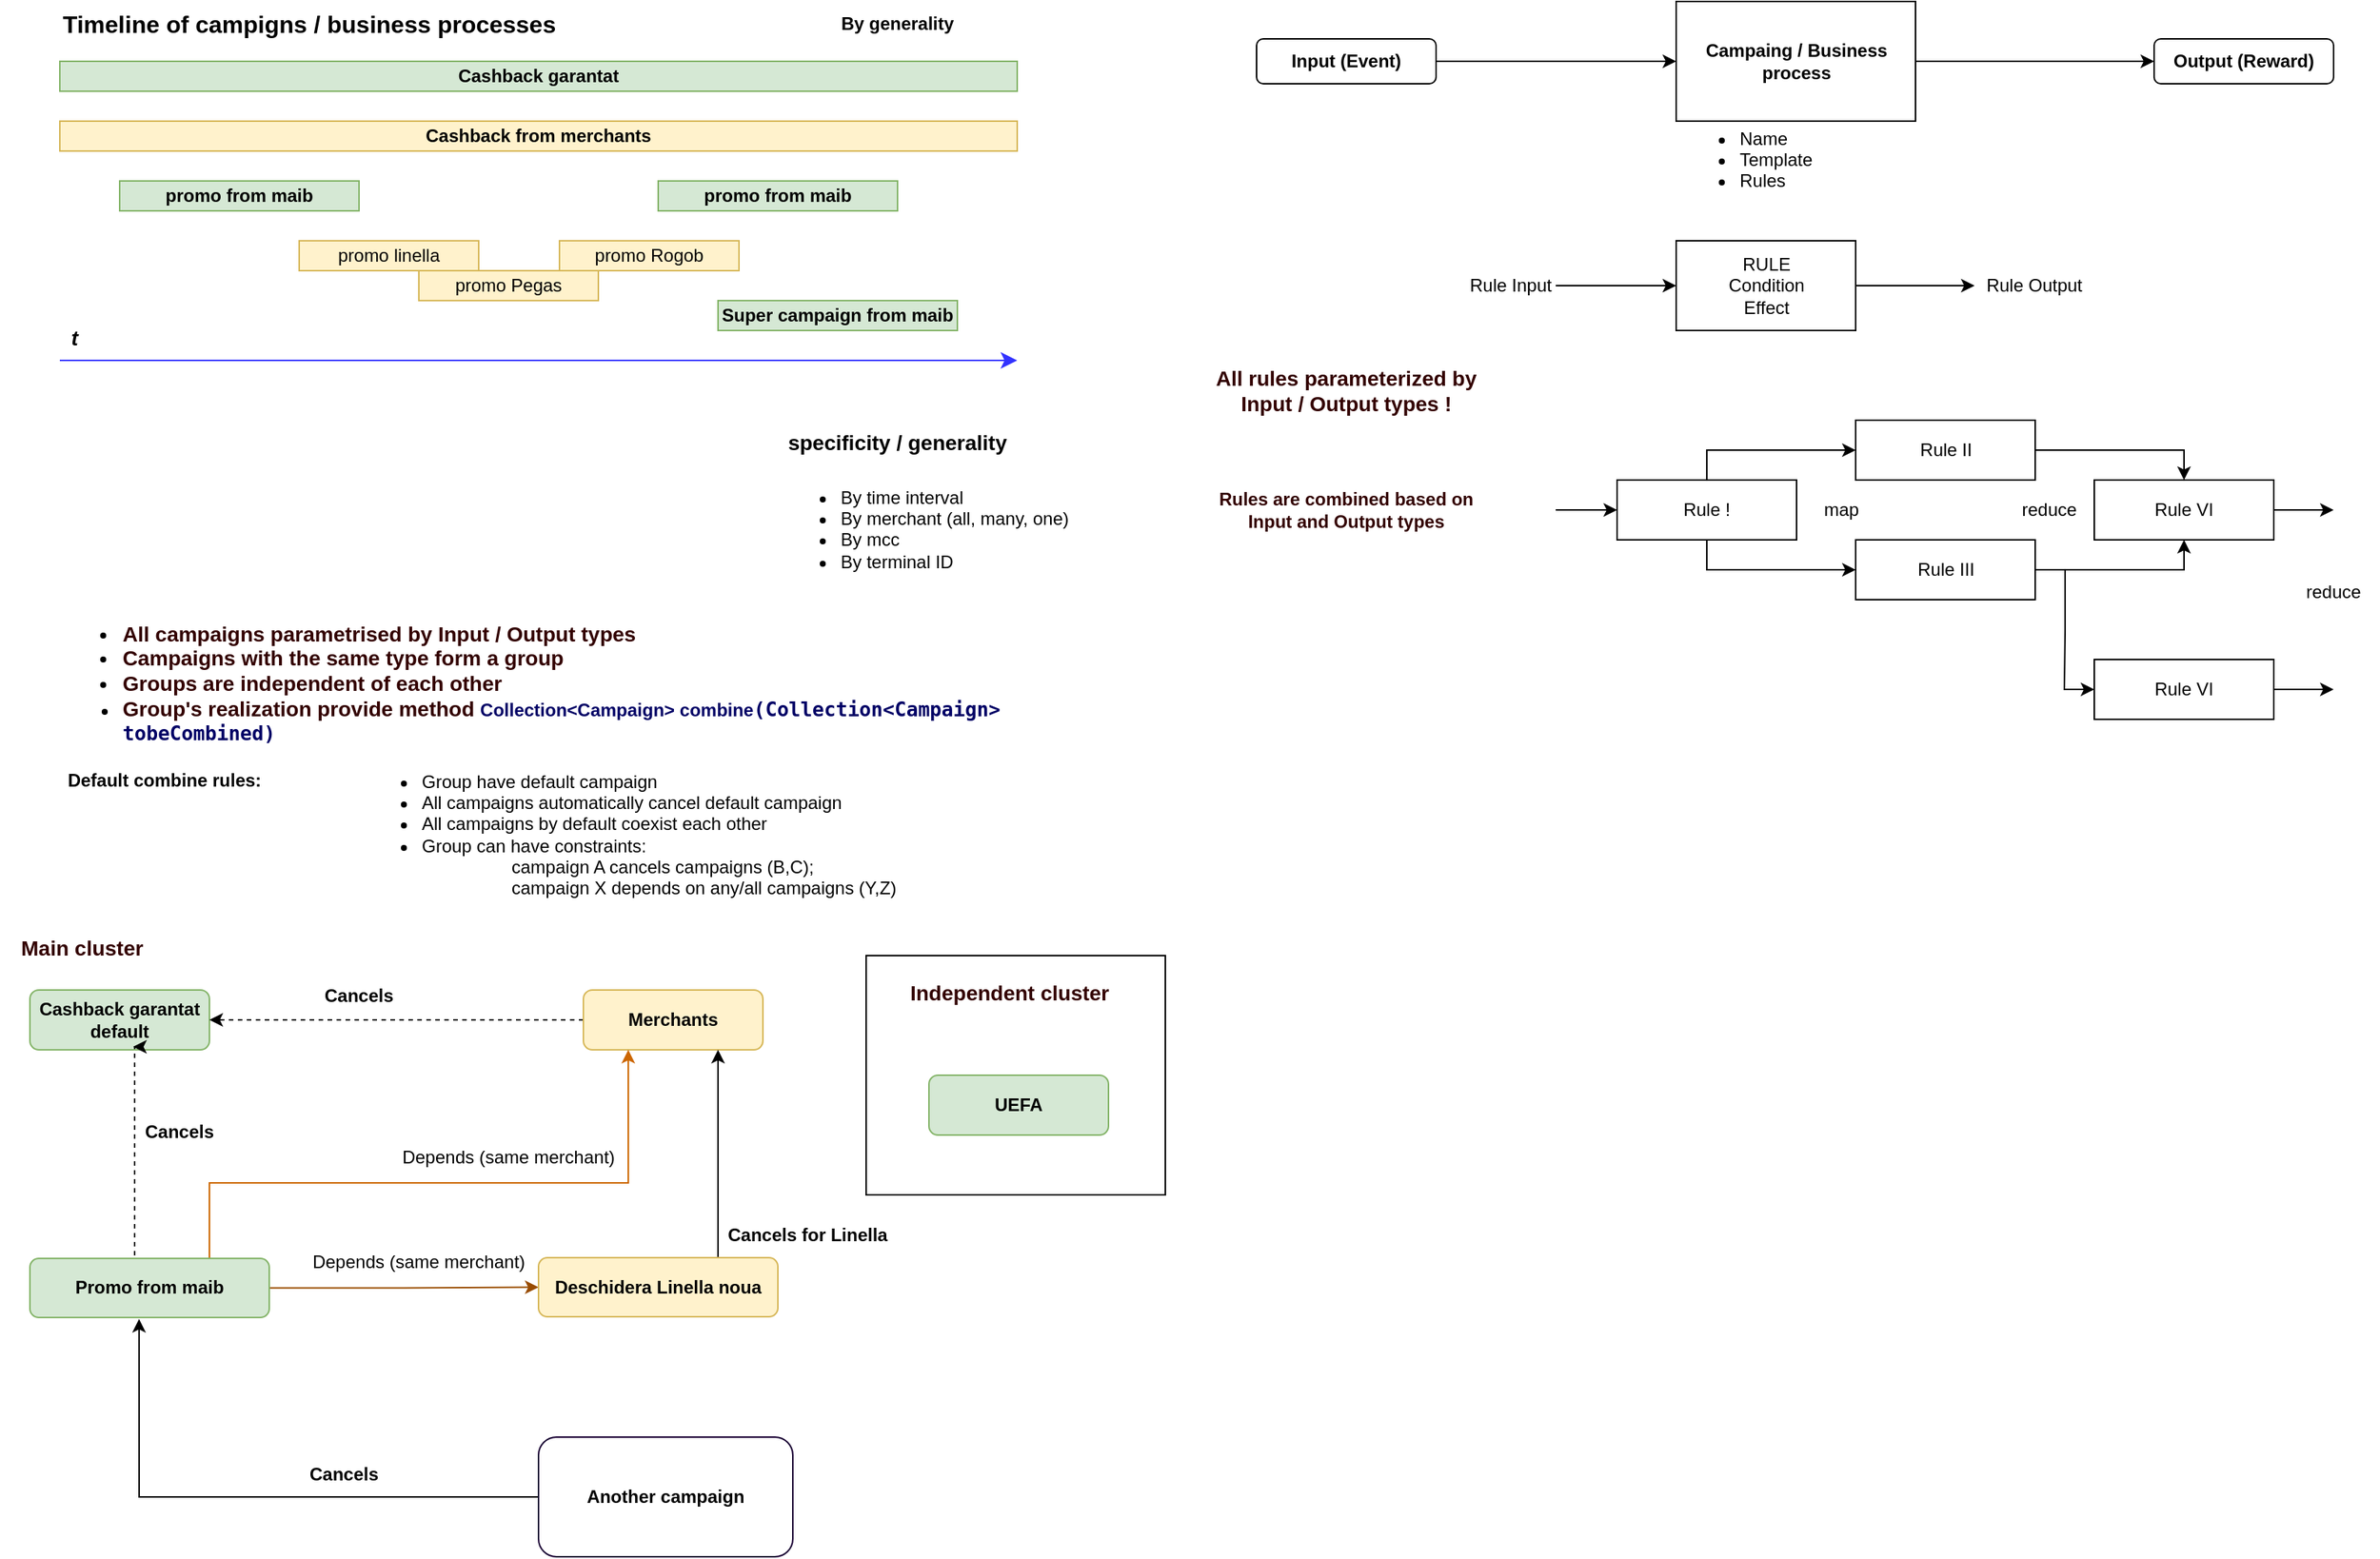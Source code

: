 <mxfile version="21.2.3" type="github">
  <diagram name="Страница 1" id="YVO7yBQdUToCooKlwACB">
    <mxGraphModel dx="1434" dy="796" grid="1" gridSize="10" guides="1" tooltips="1" connect="1" arrows="1" fold="1" page="1" pageScale="1" pageWidth="827" pageHeight="1169" math="0" shadow="0">
      <root>
        <mxCell id="0" />
        <mxCell id="1" parent="0" />
        <mxCell id="iBNtOLJXSLs2kxBYLgRO-43" value="" style="rounded=0;whiteSpace=wrap;html=1;" parent="1" vertex="1">
          <mxGeometry x="619" y="678" width="200" height="160" as="geometry" />
        </mxCell>
        <mxCell id="iBNtOLJXSLs2kxBYLgRO-1" value="&lt;b&gt;Cashback garantat&lt;/b&gt;" style="rounded=0;whiteSpace=wrap;html=1;fillColor=#d5e8d4;strokeColor=#82b366;" parent="1" vertex="1">
          <mxGeometry x="80" y="80" width="640" height="20" as="geometry" />
        </mxCell>
        <mxCell id="iBNtOLJXSLs2kxBYLgRO-2" value="&lt;b&gt;&lt;font style=&quot;font-size: 16px;&quot;&gt;Timeline of campigns / business processes&lt;/font&gt;&lt;/b&gt;" style="text;html=1;strokeColor=none;fillColor=none;align=left;verticalAlign=middle;whiteSpace=wrap;rounded=0;" parent="1" vertex="1">
          <mxGeometry x="80" y="40" width="340" height="30" as="geometry" />
        </mxCell>
        <mxCell id="iBNtOLJXSLs2kxBYLgRO-3" value="&lt;b&gt;By generality&lt;/b&gt;" style="text;html=1;strokeColor=none;fillColor=none;align=center;verticalAlign=middle;whiteSpace=wrap;rounded=0;" parent="1" vertex="1">
          <mxGeometry x="560" y="40" width="160" height="30" as="geometry" />
        </mxCell>
        <mxCell id="iBNtOLJXSLs2kxBYLgRO-4" value="&lt;b&gt;Cashback from merchants&lt;/b&gt;" style="rounded=0;whiteSpace=wrap;html=1;fillColor=#fff2cc;strokeColor=#d6b656;" parent="1" vertex="1">
          <mxGeometry x="80" y="120" width="640" height="20" as="geometry" />
        </mxCell>
        <mxCell id="iBNtOLJXSLs2kxBYLgRO-5" value="&lt;b&gt;promo from maib&lt;/b&gt;" style="rounded=0;whiteSpace=wrap;html=1;fillColor=#d5e8d4;strokeColor=#82b366;" parent="1" vertex="1">
          <mxGeometry x="120" y="160" width="160" height="20" as="geometry" />
        </mxCell>
        <mxCell id="iBNtOLJXSLs2kxBYLgRO-6" value="&lt;b&gt;promo from maib&lt;/b&gt;" style="rounded=0;whiteSpace=wrap;html=1;fillColor=#d5e8d4;strokeColor=#82b366;" parent="1" vertex="1">
          <mxGeometry x="480" y="160" width="160" height="20" as="geometry" />
        </mxCell>
        <mxCell id="iBNtOLJXSLs2kxBYLgRO-7" value="" style="edgeStyle=elbowEdgeStyle;elbow=horizontal;endArrow=classic;html=1;curved=0;rounded=0;endSize=8;startSize=8;strokeColor=#3333FF;" parent="1" edge="1">
          <mxGeometry width="50" height="50" relative="1" as="geometry">
            <mxPoint x="80" y="280" as="sourcePoint" />
            <mxPoint x="720" y="280" as="targetPoint" />
          </mxGeometry>
        </mxCell>
        <mxCell id="iBNtOLJXSLs2kxBYLgRO-8" value="&lt;b&gt;&lt;i&gt;&lt;font style=&quot;font-size: 14px;&quot;&gt;t&lt;/font&gt;&lt;/i&gt;&lt;/b&gt;" style="text;html=1;strokeColor=none;fillColor=none;align=center;verticalAlign=middle;whiteSpace=wrap;rounded=0;" parent="1" vertex="1">
          <mxGeometry x="80" y="250" width="20" height="30" as="geometry" />
        </mxCell>
        <mxCell id="iBNtOLJXSLs2kxBYLgRO-9" value="promo linella" style="rounded=0;whiteSpace=wrap;html=1;fillColor=#fff2cc;strokeColor=#d6b656;" parent="1" vertex="1">
          <mxGeometry x="240" y="200" width="120" height="20" as="geometry" />
        </mxCell>
        <mxCell id="iBNtOLJXSLs2kxBYLgRO-10" value="promo Pegas" style="rounded=0;whiteSpace=wrap;html=1;fillColor=#fff2cc;strokeColor=#d6b656;" parent="1" vertex="1">
          <mxGeometry x="320" y="220" width="120" height="20" as="geometry" />
        </mxCell>
        <mxCell id="iBNtOLJXSLs2kxBYLgRO-11" value="promo Rogob" style="rounded=0;whiteSpace=wrap;html=1;fillColor=#fff2cc;strokeColor=#d6b656;" parent="1" vertex="1">
          <mxGeometry x="414" y="200" width="120" height="20" as="geometry" />
        </mxCell>
        <mxCell id="iBNtOLJXSLs2kxBYLgRO-12" value="&lt;b&gt;Super campaign from maib&lt;/b&gt;" style="rounded=0;whiteSpace=wrap;html=1;fillColor=#d5e8d4;strokeColor=#82b366;" parent="1" vertex="1">
          <mxGeometry x="520" y="240" width="160" height="20" as="geometry" />
        </mxCell>
        <mxCell id="iBNtOLJXSLs2kxBYLgRO-13" value="&lt;b&gt;&lt;font style=&quot;font-size: 14px;&quot;&gt;specificity / generality&lt;/font&gt;&lt;/b&gt;" style="text;html=1;strokeColor=none;fillColor=none;align=center;verticalAlign=middle;whiteSpace=wrap;rounded=0;" parent="1" vertex="1">
          <mxGeometry x="560" y="320" width="160" height="30" as="geometry" />
        </mxCell>
        <mxCell id="iBNtOLJXSLs2kxBYLgRO-15" value="&lt;ul&gt;&lt;li&gt;By time interval&lt;/li&gt;&lt;li&gt;By merchant (all, many, one)&lt;/li&gt;&lt;li&gt;By mcc&lt;/li&gt;&lt;li&gt;By terminal ID&lt;/li&gt;&lt;/ul&gt;" style="text;strokeColor=none;fillColor=none;html=1;whiteSpace=wrap;verticalAlign=middle;overflow=hidden;" parent="1" vertex="1">
          <mxGeometry x="560" y="350" width="200" height="80" as="geometry" />
        </mxCell>
        <mxCell id="iBNtOLJXSLs2kxBYLgRO-21" value="&lt;b&gt;Cashback garantat&lt;br&gt;default&lt;br&gt;&lt;/b&gt;" style="rounded=1;whiteSpace=wrap;html=1;fillColor=#d5e8d4;strokeColor=#82b366;" parent="1" vertex="1">
          <mxGeometry x="60" y="701" width="120" height="40" as="geometry" />
        </mxCell>
        <mxCell id="iBNtOLJXSLs2kxBYLgRO-51" style="edgeStyle=orthogonalEdgeStyle;rounded=0;orthogonalLoop=1;jettySize=auto;html=1;exitX=0;exitY=0.5;exitDx=0;exitDy=0;dashed=1;" parent="1" target="iBNtOLJXSLs2kxBYLgRO-21" edge="1" source="iBNtOLJXSLs2kxBYLgRO-22">
          <mxGeometry relative="1" as="geometry">
            <mxPoint x="380" y="721" as="sourcePoint" />
          </mxGeometry>
        </mxCell>
        <mxCell id="iBNtOLJXSLs2kxBYLgRO-22" value="&lt;b&gt;Merchants&lt;/b&gt;" style="rounded=1;whiteSpace=wrap;html=1;fillColor=#fff2cc;strokeColor=#d6b656;" parent="1" vertex="1">
          <mxGeometry x="430" y="701" width="120" height="40" as="geometry" />
        </mxCell>
        <mxCell id="iBNtOLJXSLs2kxBYLgRO-26" value="&lt;b&gt;Cancels&lt;/b&gt;" style="text;html=1;strokeColor=none;fillColor=none;align=center;verticalAlign=middle;whiteSpace=wrap;rounded=0;" parent="1" vertex="1">
          <mxGeometry x="130" y="781" width="60" height="30" as="geometry" />
        </mxCell>
        <mxCell id="iBNtOLJXSLs2kxBYLgRO-28" style="edgeStyle=orthogonalEdgeStyle;rounded=0;orthogonalLoop=1;jettySize=auto;html=1;exitX=0.5;exitY=0;exitDx=0;exitDy=0;entryX=0.575;entryY=0.95;entryDx=0;entryDy=0;entryPerimeter=0;dashed=1;" parent="1" source="iBNtOLJXSLs2kxBYLgRO-27" target="iBNtOLJXSLs2kxBYLgRO-21" edge="1">
          <mxGeometry relative="1" as="geometry">
            <mxPoint x="130" y="750" as="targetPoint" />
            <Array as="points">
              <mxPoint x="130" y="881" />
            </Array>
          </mxGeometry>
        </mxCell>
        <mxCell id="KxVWxkjvfM31sfp2cjp--7" style="edgeStyle=orthogonalEdgeStyle;rounded=0;orthogonalLoop=1;jettySize=auto;html=1;entryX=0;entryY=0.5;entryDx=0;entryDy=0;strokeColor=#994C00;" edge="1" parent="1" source="iBNtOLJXSLs2kxBYLgRO-27" target="iBNtOLJXSLs2kxBYLgRO-32">
          <mxGeometry relative="1" as="geometry" />
        </mxCell>
        <mxCell id="KxVWxkjvfM31sfp2cjp--9" style="edgeStyle=orthogonalEdgeStyle;rounded=0;orthogonalLoop=1;jettySize=auto;html=1;entryX=0.25;entryY=1;entryDx=0;entryDy=0;strokeColor=#CC6600;" edge="1" parent="1" source="iBNtOLJXSLs2kxBYLgRO-27" target="iBNtOLJXSLs2kxBYLgRO-22">
          <mxGeometry relative="1" as="geometry">
            <Array as="points">
              <mxPoint x="180" y="830" />
              <mxPoint x="460" y="830" />
            </Array>
          </mxGeometry>
        </mxCell>
        <mxCell id="iBNtOLJXSLs2kxBYLgRO-27" value="&lt;b&gt;Promo from maib&lt;/b&gt;" style="rounded=1;whiteSpace=wrap;html=1;fillColor=#d5e8d4;strokeColor=#82b366;" parent="1" vertex="1">
          <mxGeometry x="60" y="880.5" width="160" height="39.5" as="geometry" />
        </mxCell>
        <mxCell id="iBNtOLJXSLs2kxBYLgRO-53" style="edgeStyle=orthogonalEdgeStyle;rounded=0;orthogonalLoop=1;jettySize=auto;html=1;" parent="1" source="iBNtOLJXSLs2kxBYLgRO-32" target="iBNtOLJXSLs2kxBYLgRO-22" edge="1">
          <mxGeometry relative="1" as="geometry">
            <Array as="points">
              <mxPoint x="520" y="760" />
              <mxPoint x="520" y="760" />
            </Array>
          </mxGeometry>
        </mxCell>
        <mxCell id="iBNtOLJXSLs2kxBYLgRO-32" value="&lt;b&gt;Deschidera Linella noua&lt;/b&gt;" style="rounded=1;whiteSpace=wrap;html=1;fillColor=#fff2cc;strokeColor=#d6b656;" parent="1" vertex="1">
          <mxGeometry x="400" y="880" width="160" height="39.5" as="geometry" />
        </mxCell>
        <mxCell id="iBNtOLJXSLs2kxBYLgRO-36" value="&lt;b&gt;Cancels for Linella&lt;/b&gt;" style="text;html=1;strokeColor=none;fillColor=none;align=center;verticalAlign=middle;whiteSpace=wrap;rounded=0;" parent="1" vertex="1">
          <mxGeometry x="520" y="850" width="120" height="30" as="geometry" />
        </mxCell>
        <mxCell id="iBNtOLJXSLs2kxBYLgRO-39" value="&lt;b&gt;UEFA&lt;/b&gt;" style="rounded=1;whiteSpace=wrap;html=1;fillColor=#d5e8d4;strokeColor=#82b366;" parent="1" vertex="1">
          <mxGeometry x="661" y="758" width="120" height="40" as="geometry" />
        </mxCell>
        <mxCell id="iBNtOLJXSLs2kxBYLgRO-44" value="&lt;font size=&quot;1&quot; color=&quot;#330000&quot;&gt;&lt;b style=&quot;font-size: 14px;&quot;&gt;Independent cluster&lt;/b&gt;&lt;/font&gt;" style="text;html=1;strokeColor=none;fillColor=none;align=center;verticalAlign=middle;whiteSpace=wrap;rounded=0;" parent="1" vertex="1">
          <mxGeometry x="645" y="688" width="140" height="30" as="geometry" />
        </mxCell>
        <mxCell id="iBNtOLJXSLs2kxBYLgRO-47" value="&lt;b&gt;&lt;font style=&quot;font-size: 14px;&quot; color=&quot;#330000&quot;&gt;Main cluster&lt;/font&gt;&lt;/b&gt;" style="text;html=1;strokeColor=none;fillColor=none;align=center;verticalAlign=middle;whiteSpace=wrap;rounded=0;" parent="1" vertex="1">
          <mxGeometry x="40" y="658" width="110" height="30" as="geometry" />
        </mxCell>
        <mxCell id="iBNtOLJXSLs2kxBYLgRO-49" value="&lt;ul style=&quot;&quot;&gt;&lt;li style=&quot;font-size: 14px;&quot;&gt;&lt;font color=&quot;#330000&quot;&gt;&lt;b style=&quot;border-color: var(--border-color);&quot;&gt;All campaigns parametrised by Input / Output types&lt;/b&gt;&lt;br&gt;&lt;/font&gt;&lt;/li&gt;&lt;li style=&quot;font-size: 14px;&quot;&gt;&lt;b&gt;&lt;font color=&quot;#330000&quot;&gt;Сampaigns with the same type form a group&lt;/font&gt;&lt;/b&gt;&lt;/li&gt;&lt;li style=&quot;font-size: 14px;&quot;&gt;&lt;b&gt;&lt;font color=&quot;#330000&quot;&gt;Groups are independent of each other&lt;/font&gt;&lt;/b&gt;&lt;br&gt;&lt;/li&gt;&lt;li style=&quot;&quot;&gt;&lt;font size=&quot;1&quot; color=&quot;#330000&quot;&gt;&lt;b style=&quot;font-size: 14px;&quot;&gt;Group&#39;s realization provide method&amp;nbsp;&lt;/b&gt;&lt;/font&gt;&lt;b&gt;&lt;font color=&quot;#000066&quot;&gt;Collection&amp;lt;Campaign&amp;gt; combine&lt;span style=&quot;font-family: &amp;quot;JetBrains Mono&amp;quot;, monospace; font-size: 9.8pt;&quot;&gt;(Collection&amp;lt;Campaign&amp;gt; tobeCombined)&lt;/span&gt;&lt;/font&gt;&lt;/b&gt;&lt;/li&gt;&lt;/ul&gt;" style="text;strokeColor=none;fillColor=none;html=1;whiteSpace=wrap;verticalAlign=middle;overflow=hidden;" parent="1" vertex="1">
          <mxGeometry x="80" y="440" width="730" height="110" as="geometry" />
        </mxCell>
        <mxCell id="iBNtOLJXSLs2kxBYLgRO-52" value="&lt;b&gt;Cancels&lt;/b&gt;" style="text;html=1;strokeColor=none;fillColor=none;align=center;verticalAlign=middle;whiteSpace=wrap;rounded=0;" parent="1" vertex="1">
          <mxGeometry x="250" y="690" width="60" height="30" as="geometry" />
        </mxCell>
        <mxCell id="iBNtOLJXSLs2kxBYLgRO-60" style="edgeStyle=orthogonalEdgeStyle;rounded=0;orthogonalLoop=1;jettySize=auto;html=1;entryX=0.456;entryY=1.025;entryDx=0;entryDy=0;entryPerimeter=0;" parent="1" source="iBNtOLJXSLs2kxBYLgRO-55" target="iBNtOLJXSLs2kxBYLgRO-27" edge="1">
          <mxGeometry relative="1" as="geometry" />
        </mxCell>
        <mxCell id="iBNtOLJXSLs2kxBYLgRO-55" value="&lt;b&gt;Another campaign&lt;/b&gt;" style="rounded=1;whiteSpace=wrap;html=1;strokeColor=#190033;" parent="1" vertex="1">
          <mxGeometry x="400" y="1000" width="170" height="80" as="geometry" />
        </mxCell>
        <mxCell id="iBNtOLJXSLs2kxBYLgRO-57" value="Depends (same merchant)" style="text;html=1;strokeColor=none;fillColor=none;align=center;verticalAlign=middle;whiteSpace=wrap;rounded=0;" parent="1" vertex="1">
          <mxGeometry x="240" y="868" width="160" height="30" as="geometry" />
        </mxCell>
        <mxCell id="iBNtOLJXSLs2kxBYLgRO-62" value="&lt;b&gt;Cancels&lt;/b&gt;" style="text;html=1;strokeColor=none;fillColor=none;align=center;verticalAlign=middle;whiteSpace=wrap;rounded=0;" parent="1" vertex="1">
          <mxGeometry x="240" y="1010" width="60" height="30" as="geometry" />
        </mxCell>
        <mxCell id="iBNtOLJXSLs2kxBYLgRO-67" style="edgeStyle=orthogonalEdgeStyle;rounded=0;orthogonalLoop=1;jettySize=auto;html=1;entryX=0;entryY=0.5;entryDx=0;entryDy=0;" parent="1" source="iBNtOLJXSLs2kxBYLgRO-63" target="iBNtOLJXSLs2kxBYLgRO-66" edge="1">
          <mxGeometry relative="1" as="geometry" />
        </mxCell>
        <mxCell id="iBNtOLJXSLs2kxBYLgRO-63" value="&lt;b&gt;Campaing / Business process&lt;/b&gt;" style="rounded=0;whiteSpace=wrap;html=1;" parent="1" vertex="1">
          <mxGeometry x="1160.5" y="40" width="160" height="80" as="geometry" />
        </mxCell>
        <mxCell id="iBNtOLJXSLs2kxBYLgRO-65" style="edgeStyle=orthogonalEdgeStyle;rounded=0;orthogonalLoop=1;jettySize=auto;html=1;entryX=0;entryY=0.5;entryDx=0;entryDy=0;" parent="1" source="iBNtOLJXSLs2kxBYLgRO-64" target="iBNtOLJXSLs2kxBYLgRO-63" edge="1">
          <mxGeometry relative="1" as="geometry" />
        </mxCell>
        <mxCell id="iBNtOLJXSLs2kxBYLgRO-64" value="&lt;b&gt;Input (Event)&lt;/b&gt;" style="rounded=1;whiteSpace=wrap;html=1;" parent="1" vertex="1">
          <mxGeometry x="880" y="65" width="120" height="30" as="geometry" />
        </mxCell>
        <mxCell id="iBNtOLJXSLs2kxBYLgRO-66" value="&lt;b&gt;Output (Reward)&lt;/b&gt;" style="rounded=1;whiteSpace=wrap;html=1;" parent="1" vertex="1">
          <mxGeometry x="1480" y="65" width="120" height="30" as="geometry" />
        </mxCell>
        <mxCell id="iBNtOLJXSLs2kxBYLgRO-68" value="&lt;ul&gt;&lt;li&gt;Name&lt;/li&gt;&lt;li&gt;Template&lt;/li&gt;&lt;li&gt;Rules&lt;/li&gt;&lt;/ul&gt;" style="text;strokeColor=none;fillColor=none;html=1;whiteSpace=wrap;verticalAlign=middle;overflow=hidden;" parent="1" vertex="1">
          <mxGeometry x="1161" y="110" width="159.5" height="60" as="geometry" />
        </mxCell>
        <mxCell id="iBNtOLJXSLs2kxBYLgRO-73" style="edgeStyle=orthogonalEdgeStyle;rounded=0;orthogonalLoop=1;jettySize=auto;html=1;entryX=0;entryY=0.5;entryDx=0;entryDy=0;" parent="1" source="iBNtOLJXSLs2kxBYLgRO-69" target="iBNtOLJXSLs2kxBYLgRO-71" edge="1">
          <mxGeometry relative="1" as="geometry" />
        </mxCell>
        <mxCell id="iBNtOLJXSLs2kxBYLgRO-69" value="RULE&lt;br&gt;Condition&lt;br&gt;Effect" style="rounded=0;whiteSpace=wrap;html=1;" parent="1" vertex="1">
          <mxGeometry x="1160.5" y="200" width="120" height="60" as="geometry" />
        </mxCell>
        <mxCell id="iBNtOLJXSLs2kxBYLgRO-72" style="edgeStyle=orthogonalEdgeStyle;rounded=0;orthogonalLoop=1;jettySize=auto;html=1;entryX=0;entryY=0.5;entryDx=0;entryDy=0;" parent="1" source="iBNtOLJXSLs2kxBYLgRO-70" target="iBNtOLJXSLs2kxBYLgRO-69" edge="1">
          <mxGeometry relative="1" as="geometry" />
        </mxCell>
        <mxCell id="iBNtOLJXSLs2kxBYLgRO-70" value="Rule Input" style="text;html=1;strokeColor=none;fillColor=none;align=center;verticalAlign=middle;whiteSpace=wrap;rounded=0;" parent="1" vertex="1">
          <mxGeometry x="1020" y="215" width="60" height="30" as="geometry" />
        </mxCell>
        <mxCell id="iBNtOLJXSLs2kxBYLgRO-71" value="Rule Output" style="text;html=1;strokeColor=none;fillColor=none;align=center;verticalAlign=middle;whiteSpace=wrap;rounded=0;" parent="1" vertex="1">
          <mxGeometry x="1360" y="215" width="80" height="30" as="geometry" />
        </mxCell>
        <mxCell id="iBNtOLJXSLs2kxBYLgRO-74" value="&lt;b&gt;&lt;font color=&quot;#330000&quot; style=&quot;font-size: 14px;&quot;&gt;All rules parameterized by Input / Output types !&lt;/font&gt;&lt;/b&gt;" style="text;html=1;strokeColor=none;fillColor=none;align=center;verticalAlign=middle;whiteSpace=wrap;rounded=0;" parent="1" vertex="1">
          <mxGeometry x="840" y="280" width="200" height="40" as="geometry" />
        </mxCell>
        <mxCell id="iBNtOLJXSLs2kxBYLgRO-75" value="&lt;font color=&quot;#330000&quot;&gt;&lt;b&gt;Rules are combined based on Input and Output types&lt;/b&gt;&lt;/font&gt;" style="text;html=1;strokeColor=none;fillColor=none;align=center;verticalAlign=middle;whiteSpace=wrap;rounded=0;" parent="1" vertex="1">
          <mxGeometry x="840" y="360" width="200" height="40" as="geometry" />
        </mxCell>
        <mxCell id="iBNtOLJXSLs2kxBYLgRO-79" style="edgeStyle=orthogonalEdgeStyle;rounded=0;orthogonalLoop=1;jettySize=auto;html=1;entryX=0;entryY=0.5;entryDx=0;entryDy=0;" parent="1" source="iBNtOLJXSLs2kxBYLgRO-76" target="iBNtOLJXSLs2kxBYLgRO-77" edge="1">
          <mxGeometry relative="1" as="geometry">
            <mxPoint x="1320" y="340" as="targetPoint" />
            <Array as="points">
              <mxPoint x="1181" y="340" />
            </Array>
          </mxGeometry>
        </mxCell>
        <mxCell id="iBNtOLJXSLs2kxBYLgRO-83" style="edgeStyle=orthogonalEdgeStyle;rounded=0;orthogonalLoop=1;jettySize=auto;html=1;entryX=0;entryY=0.5;entryDx=0;entryDy=0;" parent="1" source="iBNtOLJXSLs2kxBYLgRO-76" target="iBNtOLJXSLs2kxBYLgRO-78" edge="1">
          <mxGeometry relative="1" as="geometry">
            <mxPoint x="1320" y="420" as="targetPoint" />
            <Array as="points">
              <mxPoint x="1181" y="420" />
            </Array>
          </mxGeometry>
        </mxCell>
        <mxCell id="iBNtOLJXSLs2kxBYLgRO-90" value="" style="edgeStyle=orthogonalEdgeStyle;rounded=0;orthogonalLoop=1;jettySize=auto;html=1;startArrow=classic;startFill=1;endArrow=none;endFill=0;" parent="1" source="iBNtOLJXSLs2kxBYLgRO-76" edge="1">
          <mxGeometry relative="1" as="geometry">
            <mxPoint x="1080" y="380" as="targetPoint" />
          </mxGeometry>
        </mxCell>
        <mxCell id="iBNtOLJXSLs2kxBYLgRO-76" value="Rule !" style="rounded=0;whiteSpace=wrap;html=1;" parent="1" vertex="1">
          <mxGeometry x="1121" y="360" width="120" height="40" as="geometry" />
        </mxCell>
        <mxCell id="iBNtOLJXSLs2kxBYLgRO-85" style="edgeStyle=orthogonalEdgeStyle;rounded=0;orthogonalLoop=1;jettySize=auto;html=1;entryX=0.5;entryY=0;entryDx=0;entryDy=0;" parent="1" source="iBNtOLJXSLs2kxBYLgRO-77" target="iBNtOLJXSLs2kxBYLgRO-84" edge="1">
          <mxGeometry relative="1" as="geometry" />
        </mxCell>
        <mxCell id="iBNtOLJXSLs2kxBYLgRO-77" value="Rule II" style="rounded=0;whiteSpace=wrap;html=1;" parent="1" vertex="1">
          <mxGeometry x="1280.5" y="320" width="120" height="40" as="geometry" />
        </mxCell>
        <mxCell id="iBNtOLJXSLs2kxBYLgRO-86" style="edgeStyle=orthogonalEdgeStyle;rounded=0;orthogonalLoop=1;jettySize=auto;html=1;entryX=0.5;entryY=1;entryDx=0;entryDy=0;" parent="1" source="iBNtOLJXSLs2kxBYLgRO-78" target="iBNtOLJXSLs2kxBYLgRO-84" edge="1">
          <mxGeometry relative="1" as="geometry" />
        </mxCell>
        <mxCell id="KxVWxkjvfM31sfp2cjp--2" style="edgeStyle=orthogonalEdgeStyle;rounded=0;orthogonalLoop=1;jettySize=auto;html=1;entryX=0;entryY=0.5;entryDx=0;entryDy=0;" edge="1" parent="1" source="iBNtOLJXSLs2kxBYLgRO-78" target="KxVWxkjvfM31sfp2cjp--1">
          <mxGeometry relative="1" as="geometry" />
        </mxCell>
        <mxCell id="iBNtOLJXSLs2kxBYLgRO-78" value="Rule III" style="rounded=0;whiteSpace=wrap;html=1;" parent="1" vertex="1">
          <mxGeometry x="1280.5" y="400" width="120" height="40" as="geometry" />
        </mxCell>
        <mxCell id="iBNtOLJXSLs2kxBYLgRO-89" style="edgeStyle=orthogonalEdgeStyle;rounded=0;orthogonalLoop=1;jettySize=auto;html=1;" parent="1" source="iBNtOLJXSLs2kxBYLgRO-84" edge="1">
          <mxGeometry relative="1" as="geometry">
            <mxPoint x="1600" y="380" as="targetPoint" />
          </mxGeometry>
        </mxCell>
        <mxCell id="iBNtOLJXSLs2kxBYLgRO-84" value="Rule VI" style="rounded=0;whiteSpace=wrap;html=1;" parent="1" vertex="1">
          <mxGeometry x="1440" y="360" width="120" height="40" as="geometry" />
        </mxCell>
        <mxCell id="iBNtOLJXSLs2kxBYLgRO-87" value="map" style="text;html=1;strokeColor=none;fillColor=none;align=center;verticalAlign=middle;whiteSpace=wrap;rounded=0;" parent="1" vertex="1">
          <mxGeometry x="1241" y="365" width="60" height="30" as="geometry" />
        </mxCell>
        <mxCell id="iBNtOLJXSLs2kxBYLgRO-88" value="reduce" style="text;html=1;strokeColor=none;fillColor=none;align=center;verticalAlign=middle;whiteSpace=wrap;rounded=0;" parent="1" vertex="1">
          <mxGeometry x="1380" y="365" width="60" height="30" as="geometry" />
        </mxCell>
        <mxCell id="KxVWxkjvfM31sfp2cjp--3" style="edgeStyle=orthogonalEdgeStyle;rounded=0;orthogonalLoop=1;jettySize=auto;html=1;" edge="1" parent="1" source="KxVWxkjvfM31sfp2cjp--1">
          <mxGeometry relative="1" as="geometry">
            <mxPoint x="1600" y="500" as="targetPoint" />
          </mxGeometry>
        </mxCell>
        <mxCell id="KxVWxkjvfM31sfp2cjp--1" value="Rule VI" style="rounded=0;whiteSpace=wrap;html=1;" vertex="1" parent="1">
          <mxGeometry x="1440" y="480" width="120" height="40" as="geometry" />
        </mxCell>
        <mxCell id="KxVWxkjvfM31sfp2cjp--4" value="reduce" style="text;html=1;strokeColor=none;fillColor=none;align=center;verticalAlign=middle;whiteSpace=wrap;rounded=0;" vertex="1" parent="1">
          <mxGeometry x="1570" y="420" width="60" height="30" as="geometry" />
        </mxCell>
        <mxCell id="KxVWxkjvfM31sfp2cjp--5" value="&lt;b&gt;Default combine rules:&lt;/b&gt;" style="text;html=1;strokeColor=none;fillColor=none;align=center;verticalAlign=middle;whiteSpace=wrap;rounded=0;" vertex="1" parent="1">
          <mxGeometry x="80" y="546" width="140" height="30" as="geometry" />
        </mxCell>
        <mxCell id="KxVWxkjvfM31sfp2cjp--6" value="&lt;ul&gt;&lt;li&gt;Group have default campaign&lt;/li&gt;&lt;li&gt;All campaigns automatically cancel default campaign&lt;/li&gt;&lt;li&gt;All campaigns by default coexist each other&lt;/li&gt;&lt;li&gt;Group can have constraints: &lt;br&gt;&amp;nbsp; &amp;nbsp; &amp;nbsp; &amp;nbsp; &amp;nbsp; &amp;nbsp; &amp;nbsp; &amp;nbsp; &amp;nbsp; campaign A cancels campaigns (B,C);&lt;br&gt;&amp;nbsp; &amp;nbsp; &amp;nbsp; &amp;nbsp; &amp;nbsp; &amp;nbsp; &amp;nbsp; &amp;nbsp; &amp;nbsp; campaign X depends on any/all campaigns (Y,Z)&lt;/li&gt;&lt;/ul&gt;" style="text;strokeColor=none;fillColor=none;html=1;whiteSpace=wrap;verticalAlign=middle;overflow=hidden;" vertex="1" parent="1">
          <mxGeometry x="280" y="540" width="510" height="110" as="geometry" />
        </mxCell>
        <mxCell id="KxVWxkjvfM31sfp2cjp--10" value="Depends (same merchant)" style="text;html=1;strokeColor=none;fillColor=none;align=center;verticalAlign=middle;whiteSpace=wrap;rounded=0;" vertex="1" parent="1">
          <mxGeometry x="300" y="798" width="160" height="30" as="geometry" />
        </mxCell>
      </root>
    </mxGraphModel>
  </diagram>
</mxfile>
